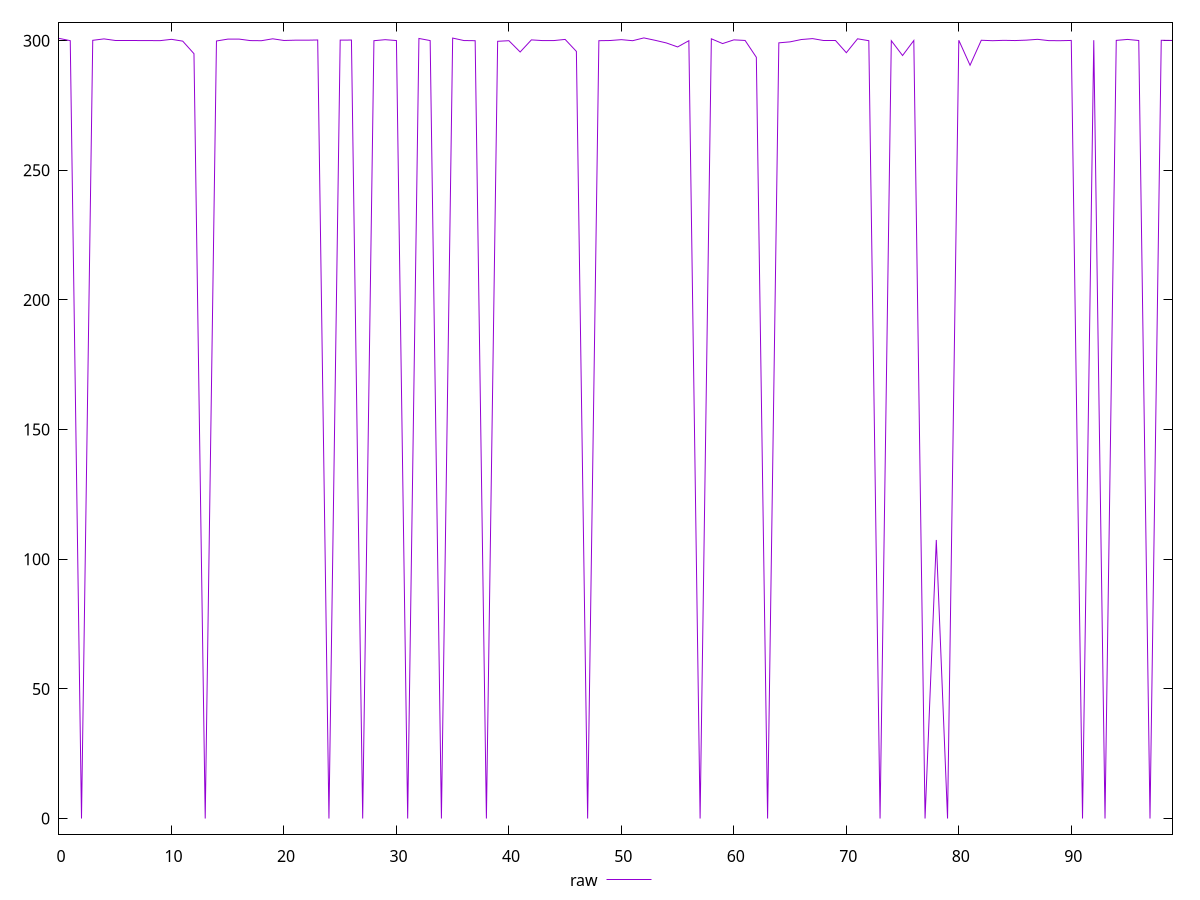 reset

$raw <<EOF
0 300.904
1 300.016
2 0
3 300.154
4 300.698
5 300.074
6 300.074
7 300.064
8 300.046
9 300.03
10 300.528
11 299.83300018310547
12 294.9940004348755
13 0
14 299.88700008392334
15 300.606
16 300.626
17 300.046
18 300
19 300.734
20 300.086
21 300.202
22 300.194
23 300.28
24 0
25 300.228
26 300.252
27 0
28 300
29 300.394
30 300.058
31 0
32 300.866
33 300.05
34 0
35 301.016
36 300.062
37 300
38 0
39 299.7710008621216
40 300
41 295.64400005340576
42 300.316
43 300.044
44 300.054
45 300.496
46 295.8719997406006
47 0
48 300
49 300.074
50 300.404
51 300
52 301.078
53 300.154
54 299.13700008392334
55 297.5939989089966
56 300
57 0
58 300.736
59 298.89499950408936
60 300.32
61 300.098
62 293.6029996871948
63 0
64 299.17599964141846
65 299.5570011138916
66 300.456
67 300.808
68 300
69 300
70 295.3700008392334
71 300.736
72 300
73 0
74 300
75 294.2840003967285
76 300.08
77 0
78 107.44500064849854
79 0
80 300.178
81 290.5350008010864
82 300.174
83 300
84 300.142
85 300.058
86 300.214
87 300.53
88 300.032
89 300
90 300.102
91 0
92 300.182
93 0
94 300.122
95 300.49
96 300.078
97 0
98 300.164
99 300.1
EOF

set key outside below
set xrange [0:99]
set yrange [-6.02156:307.09956]
set trange [-6.02156:307.09956]
set terminal svg size 640, 500 enhanced background rgb 'white'
set output "reports/report_00032_2021-02-25T10-28-15.087Z/uses-rel-preconnect/samples/astro/raw/values.svg"

plot $raw title "raw" with line

reset
